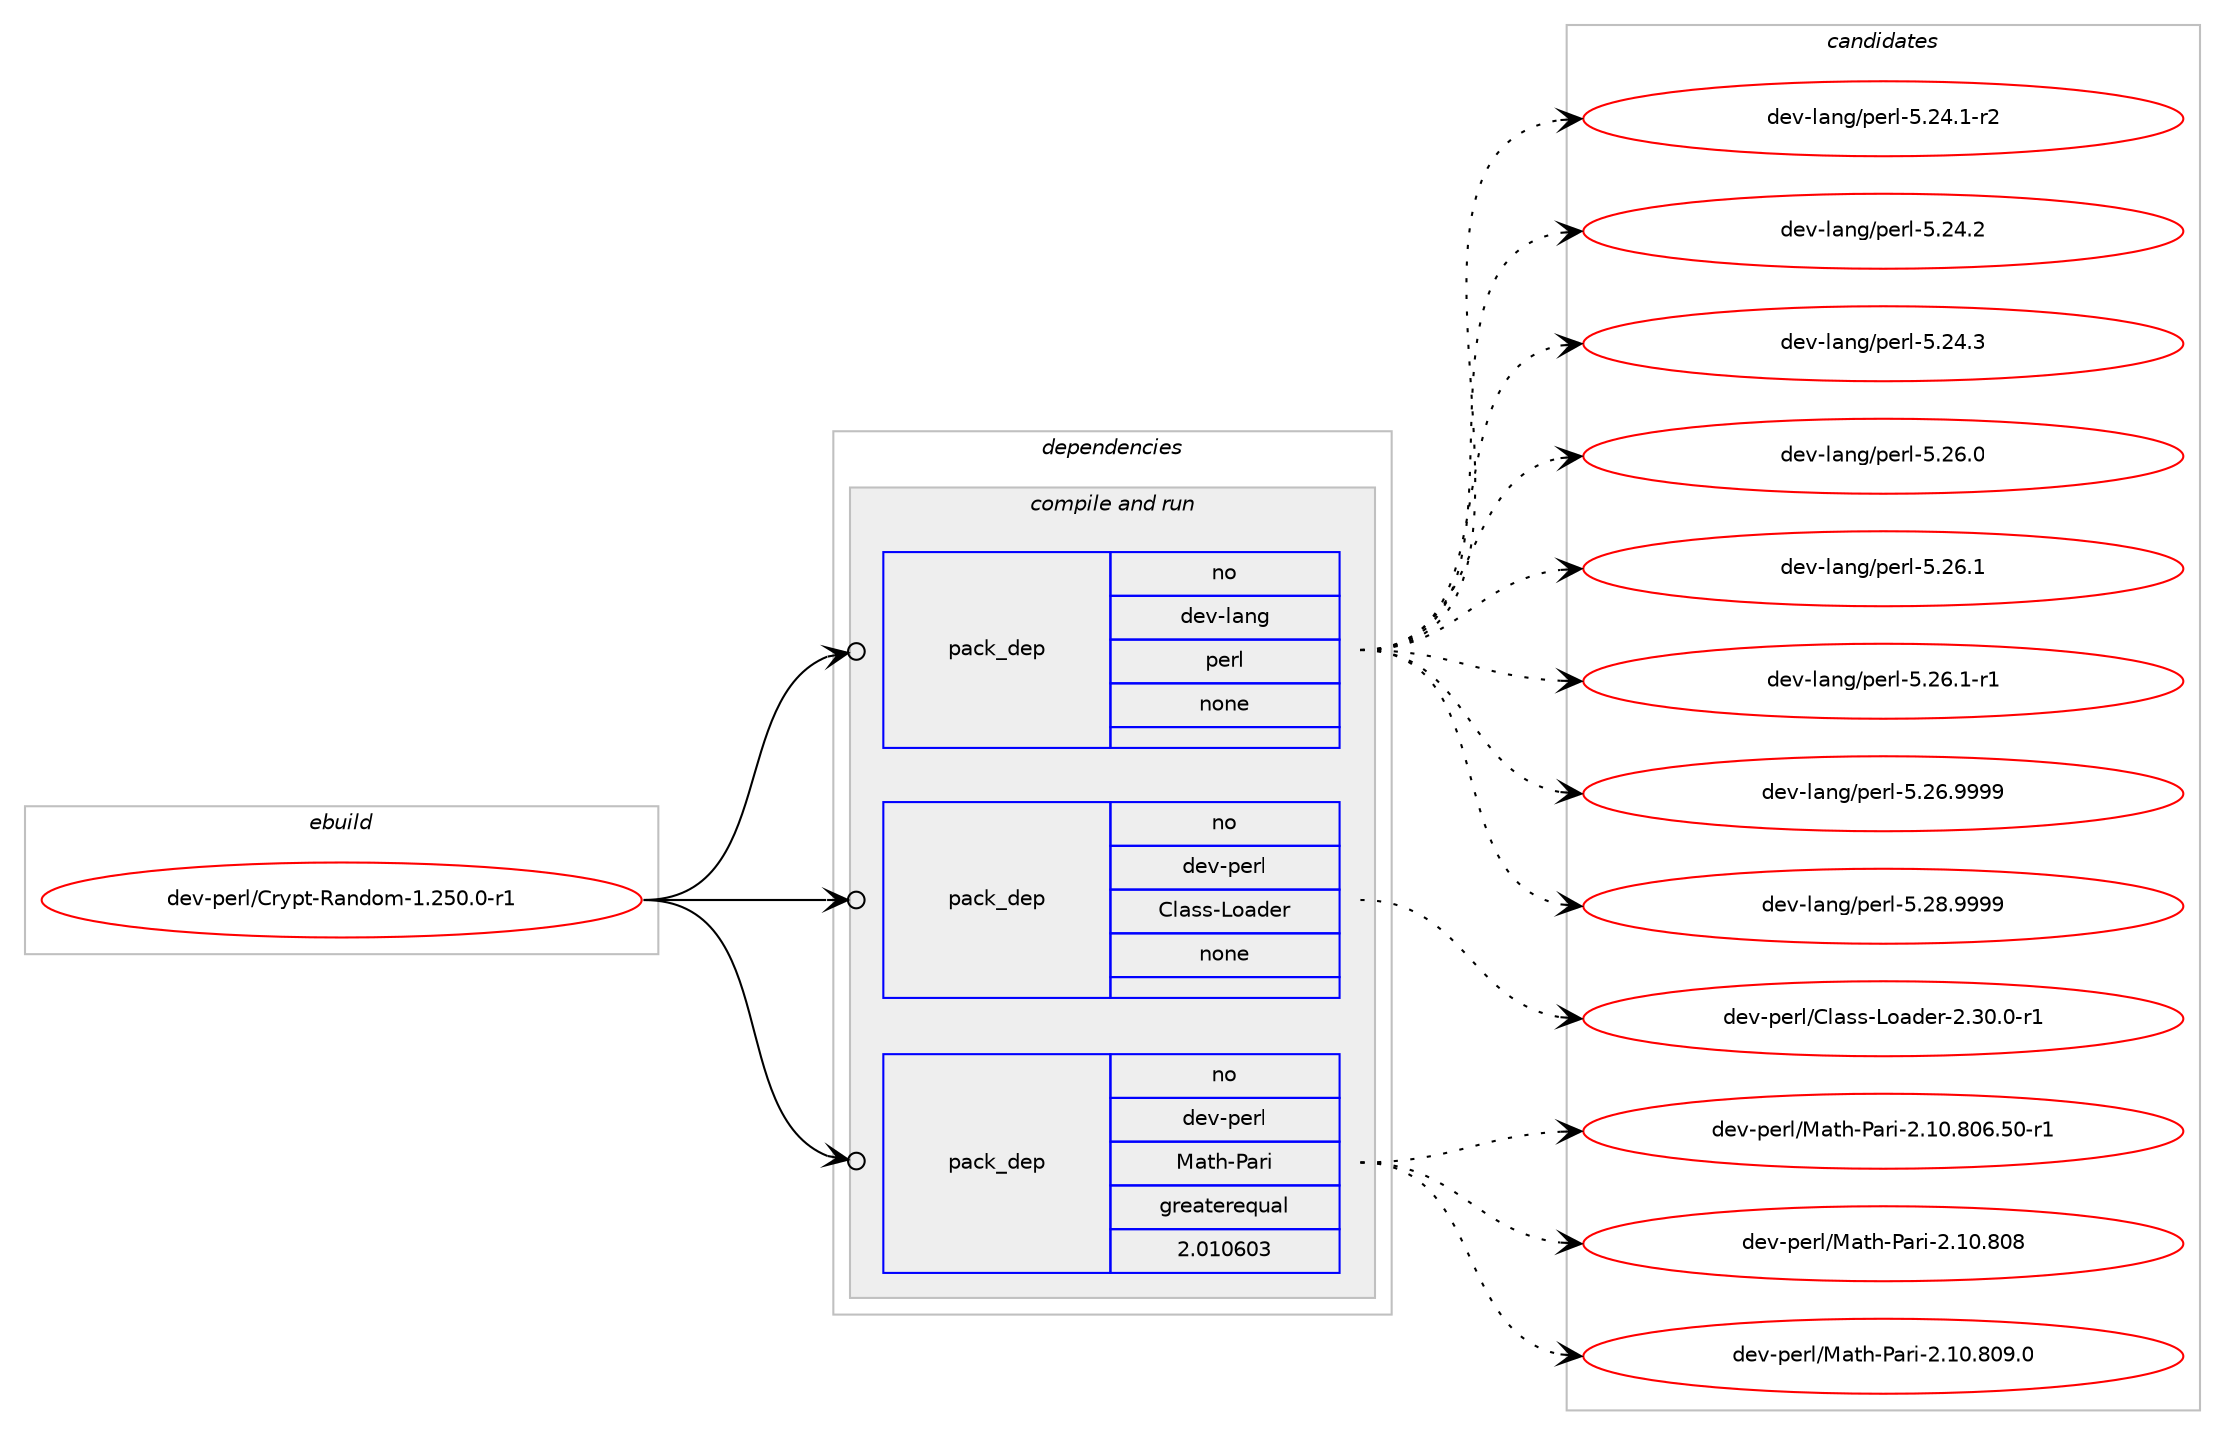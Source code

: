 digraph prolog {

# *************
# Graph options
# *************

newrank=true;
concentrate=true;
compound=true;
graph [rankdir=LR,fontname=Helvetica,fontsize=10,ranksep=1.5];#, ranksep=2.5, nodesep=0.2];
edge  [arrowhead=vee];
node  [fontname=Helvetica,fontsize=10];

# **********
# The ebuild
# **********

subgraph cluster_leftcol {
color=gray;
rank=same;
label=<<i>ebuild</i>>;
id [label="dev-perl/Crypt-Random-1.250.0-r1", color=red, width=4, href="../dev-perl/Crypt-Random-1.250.0-r1.svg"];
}

# ****************
# The dependencies
# ****************

subgraph cluster_midcol {
color=gray;
label=<<i>dependencies</i>>;
subgraph cluster_compile {
fillcolor="#eeeeee";
style=filled;
label=<<i>compile</i>>;
}
subgraph cluster_compileandrun {
fillcolor="#eeeeee";
style=filled;
label=<<i>compile and run</i>>;
subgraph pack96386 {
dependency126953 [label=<<TABLE BORDER="0" CELLBORDER="1" CELLSPACING="0" CELLPADDING="4" WIDTH="220"><TR><TD ROWSPAN="6" CELLPADDING="30">pack_dep</TD></TR><TR><TD WIDTH="110">no</TD></TR><TR><TD>dev-lang</TD></TR><TR><TD>perl</TD></TR><TR><TD>none</TD></TR><TR><TD></TD></TR></TABLE>>, shape=none, color=blue];
}
id:e -> dependency126953:w [weight=20,style="solid",arrowhead="odotvee"];
subgraph pack96387 {
dependency126954 [label=<<TABLE BORDER="0" CELLBORDER="1" CELLSPACING="0" CELLPADDING="4" WIDTH="220"><TR><TD ROWSPAN="6" CELLPADDING="30">pack_dep</TD></TR><TR><TD WIDTH="110">no</TD></TR><TR><TD>dev-perl</TD></TR><TR><TD>Class-Loader</TD></TR><TR><TD>none</TD></TR><TR><TD></TD></TR></TABLE>>, shape=none, color=blue];
}
id:e -> dependency126954:w [weight=20,style="solid",arrowhead="odotvee"];
subgraph pack96388 {
dependency126955 [label=<<TABLE BORDER="0" CELLBORDER="1" CELLSPACING="0" CELLPADDING="4" WIDTH="220"><TR><TD ROWSPAN="6" CELLPADDING="30">pack_dep</TD></TR><TR><TD WIDTH="110">no</TD></TR><TR><TD>dev-perl</TD></TR><TR><TD>Math-Pari</TD></TR><TR><TD>greaterequal</TD></TR><TR><TD>2.010603</TD></TR></TABLE>>, shape=none, color=blue];
}
id:e -> dependency126955:w [weight=20,style="solid",arrowhead="odotvee"];
}
subgraph cluster_run {
fillcolor="#eeeeee";
style=filled;
label=<<i>run</i>>;
}
}

# **************
# The candidates
# **************

subgraph cluster_choices {
rank=same;
color=gray;
label=<<i>candidates</i>>;

subgraph choice96386 {
color=black;
nodesep=1;
choice100101118451089711010347112101114108455346505246494511450 [label="dev-lang/perl-5.24.1-r2", color=red, width=4,href="../dev-lang/perl-5.24.1-r2.svg"];
choice10010111845108971101034711210111410845534650524650 [label="dev-lang/perl-5.24.2", color=red, width=4,href="../dev-lang/perl-5.24.2.svg"];
choice10010111845108971101034711210111410845534650524651 [label="dev-lang/perl-5.24.3", color=red, width=4,href="../dev-lang/perl-5.24.3.svg"];
choice10010111845108971101034711210111410845534650544648 [label="dev-lang/perl-5.26.0", color=red, width=4,href="../dev-lang/perl-5.26.0.svg"];
choice10010111845108971101034711210111410845534650544649 [label="dev-lang/perl-5.26.1", color=red, width=4,href="../dev-lang/perl-5.26.1.svg"];
choice100101118451089711010347112101114108455346505446494511449 [label="dev-lang/perl-5.26.1-r1", color=red, width=4,href="../dev-lang/perl-5.26.1-r1.svg"];
choice10010111845108971101034711210111410845534650544657575757 [label="dev-lang/perl-5.26.9999", color=red, width=4,href="../dev-lang/perl-5.26.9999.svg"];
choice10010111845108971101034711210111410845534650564657575757 [label="dev-lang/perl-5.28.9999", color=red, width=4,href="../dev-lang/perl-5.28.9999.svg"];
dependency126953:e -> choice100101118451089711010347112101114108455346505246494511450:w [style=dotted,weight="100"];
dependency126953:e -> choice10010111845108971101034711210111410845534650524650:w [style=dotted,weight="100"];
dependency126953:e -> choice10010111845108971101034711210111410845534650524651:w [style=dotted,weight="100"];
dependency126953:e -> choice10010111845108971101034711210111410845534650544648:w [style=dotted,weight="100"];
dependency126953:e -> choice10010111845108971101034711210111410845534650544649:w [style=dotted,weight="100"];
dependency126953:e -> choice100101118451089711010347112101114108455346505446494511449:w [style=dotted,weight="100"];
dependency126953:e -> choice10010111845108971101034711210111410845534650544657575757:w [style=dotted,weight="100"];
dependency126953:e -> choice10010111845108971101034711210111410845534650564657575757:w [style=dotted,weight="100"];
}
subgraph choice96387 {
color=black;
nodesep=1;
choice10010111845112101114108476710897115115457611197100101114455046514846484511449 [label="dev-perl/Class-Loader-2.30.0-r1", color=red, width=4,href="../dev-perl/Class-Loader-2.30.0-r1.svg"];
dependency126954:e -> choice10010111845112101114108476710897115115457611197100101114455046514846484511449:w [style=dotted,weight="100"];
}
subgraph choice96388 {
color=black;
nodesep=1;
choice100101118451121011141084777971161044580971141054550464948465648544653484511449 [label="dev-perl/Math-Pari-2.10.806.50-r1", color=red, width=4,href="../dev-perl/Math-Pari-2.10.806.50-r1.svg"];
choice10010111845112101114108477797116104458097114105455046494846564856 [label="dev-perl/Math-Pari-2.10.808", color=red, width=4,href="../dev-perl/Math-Pari-2.10.808.svg"];
choice100101118451121011141084777971161044580971141054550464948465648574648 [label="dev-perl/Math-Pari-2.10.809.0", color=red, width=4,href="../dev-perl/Math-Pari-2.10.809.0.svg"];
dependency126955:e -> choice100101118451121011141084777971161044580971141054550464948465648544653484511449:w [style=dotted,weight="100"];
dependency126955:e -> choice10010111845112101114108477797116104458097114105455046494846564856:w [style=dotted,weight="100"];
dependency126955:e -> choice100101118451121011141084777971161044580971141054550464948465648574648:w [style=dotted,weight="100"];
}
}

}
